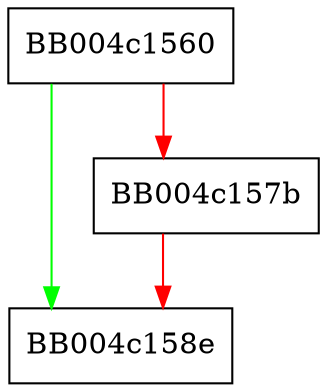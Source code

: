 digraph ossl_quic_wire_encode_frame_retire_conn_id {
  node [shape="box"];
  graph [splines=ortho];
  BB004c1560 -> BB004c158e [color="green"];
  BB004c1560 -> BB004c157b [color="red"];
  BB004c157b -> BB004c158e [color="red"];
}